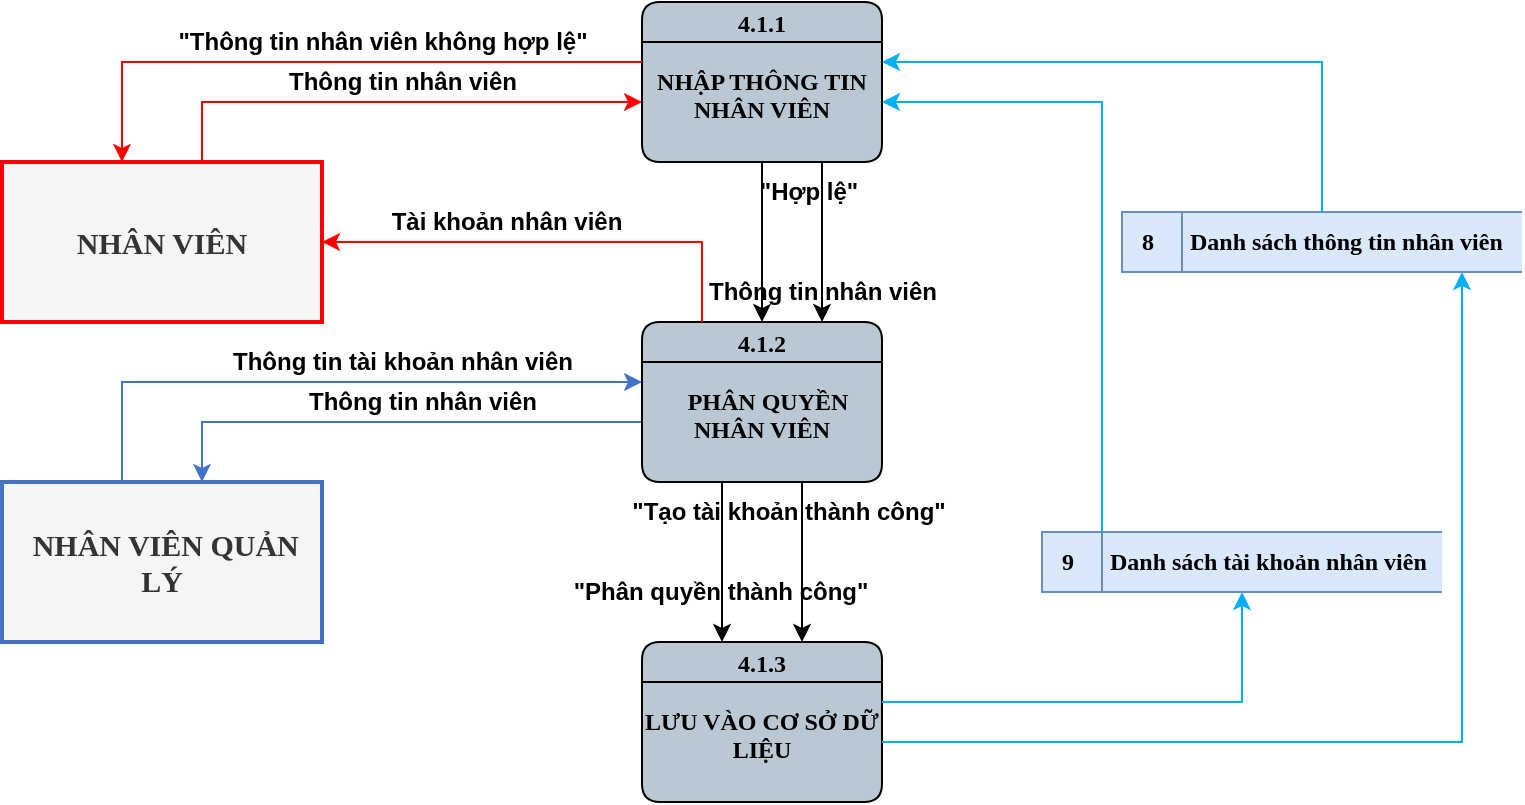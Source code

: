 <mxfile version="21.6.5" type="device" pages="4">
  <diagram name="4.1" id="0GqYgSECETZsc1vSDjG0">
    <mxGraphModel dx="1450" dy="671" grid="1" gridSize="10" guides="1" tooltips="1" connect="0" arrows="0" fold="1" page="0" pageScale="1" pageWidth="850" pageHeight="1100" math="0" shadow="0">
      <root>
        <mxCell id="0" />
        <mxCell id="1" parent="0" />
        <mxCell id="tPzn7yOaUopa4Tq6qF5q-1" value="4.1.1&#xa;&#xa;NHẬP THÔNG TIN NHÂN VIÊN" style="swimlane;fontStyle=1;childLayout=stackLayout;horizontal=1;startSize=20;fillColor=#bac8d3;horizontalStack=0;resizeParent=1;resizeParentMax=0;resizeLast=0;collapsible=0;marginBottom=0;swimlaneFillColor=#bac8d3;fontSize=12;whiteSpace=wrap;gradientColor=none;rounded=1;glass=0;verticalAlign=top;spacing=-1;fontFamily=Times New Roman;" parent="1" vertex="1">
          <mxGeometry x="80" y="40" width="120" height="80" as="geometry" />
        </mxCell>
        <mxCell id="tPzn7yOaUopa4Tq6qF5q-2" value="NHÂN VIÊN" style="html=1;dashed=0;whiteSpace=wrap;fontStyle=1;fillColor=#f5f5f5;strokeColor=#FF0000;fontColor=#333333;strokeWidth=2;fontFamily=Times New Roman;fontSize=15;" parent="1" vertex="1">
          <mxGeometry x="-240" y="120" width="160" height="80" as="geometry" />
        </mxCell>
        <mxCell id="tPzn7yOaUopa4Tq6qF5q-3" value="&amp;nbsp;NHÂN VIÊN QUẢN LÝ" style="html=1;dashed=0;whiteSpace=wrap;fontStyle=1;fillColor=#f5f5f5;fontColor=#333333;strokeColor=#4472C4;strokeWidth=2;fontFamily=Times New Roman;fontSize=15;" parent="1" vertex="1">
          <mxGeometry x="-240" y="280" width="160" height="80" as="geometry" />
        </mxCell>
        <mxCell id="tPzn7yOaUopa4Tq6qF5q-4" value="8&lt;span style=&quot;white-space: pre;&quot;&gt;&#x9;&lt;/span&gt;Danh sách thông tin nhân viên" style="html=1;dashed=0;whiteSpace=wrap;shape=mxgraph.dfd.dataStoreID;align=left;spacingLeft=8;points=[[0,0],[0.5,0],[1,0],[0,0.5],[1,0.5],[0,1],[0.5,1],[1,1]];fontSize=12;verticalAlign=middle;fillColor=#dae8fc;fontStyle=1;fontFamily=Times New Roman;strokeColor=#6c8ebf;" parent="1" vertex="1">
          <mxGeometry x="320" y="145" width="200" height="30" as="geometry" />
        </mxCell>
        <mxCell id="tPzn7yOaUopa4Tq6qF5q-5" value="9&lt;span style=&quot;white-space: pre;&quot;&gt;&#x9;&lt;/span&gt;Danh sách tài khoản nhân viên" style="html=1;dashed=0;whiteSpace=wrap;shape=mxgraph.dfd.dataStoreID;align=left;spacingLeft=8;points=[[0,0],[0.5,0],[1,0],[0,0.5],[1,0.5],[0,1],[0.5,1],[1,1]];fontSize=12;verticalAlign=middle;fillColor=#dae8fc;fontStyle=1;fontFamily=Times New Roman;strokeColor=#6c8ebf;" parent="1" vertex="1">
          <mxGeometry x="280" y="305" width="200" height="30" as="geometry" />
        </mxCell>
        <mxCell id="tPzn7yOaUopa4Tq6qF5q-6" value="" style="endArrow=classic;html=1;rounded=0;edgeStyle=orthogonalEdgeStyle;strokeColor=#FF0000;fontSize=15;jumpStyle=arc;fontFamily=Times New Roman;fontStyle=1" parent="1" source="tPzn7yOaUopa4Tq6qF5q-2" target="tPzn7yOaUopa4Tq6qF5q-1" edge="1">
          <mxGeometry width="50" height="50" relative="1" as="geometry">
            <mxPoint x="-150" y="60" as="sourcePoint" />
            <mxPoint x="10" y="60" as="targetPoint" />
            <Array as="points">
              <mxPoint x="-140" y="90" />
            </Array>
          </mxGeometry>
        </mxCell>
        <mxCell id="tPzn7yOaUopa4Tq6qF5q-7" value="" style="endArrow=classic;html=1;rounded=0;edgeStyle=orthogonalEdgeStyle;strokeColor=#4472C4;fontSize=15;jumpStyle=arc;fontFamily=Times New Roman;fontStyle=1;" parent="1" source="tPzn7yOaUopa4Tq6qF5q-11" target="tPzn7yOaUopa4Tq6qF5q-3" edge="1">
          <mxGeometry width="50" height="50" relative="1" as="geometry">
            <mxPoint x="-20" y="239.58" as="sourcePoint" />
            <mxPoint x="-180" y="239.58" as="targetPoint" />
            <Array as="points">
              <mxPoint x="-140" y="250" />
            </Array>
          </mxGeometry>
        </mxCell>
        <mxCell id="tPzn7yOaUopa4Tq6qF5q-8" value="" style="endArrow=classic;html=1;rounded=0;edgeStyle=orthogonalEdgeStyle;strokeColor=#00b0f0;fontSize=15;jumpStyle=arc;fontFamily=Times New Roman;fontStyle=1" parent="1" source="tPzn7yOaUopa4Tq6qF5q-4" target="tPzn7yOaUopa4Tq6qF5q-1" edge="1">
          <mxGeometry width="50" height="50" relative="1" as="geometry">
            <mxPoint x="430" y="79.58" as="sourcePoint" />
            <mxPoint x="270" y="79.58" as="targetPoint" />
            <Array as="points">
              <mxPoint x="420" y="70" />
            </Array>
          </mxGeometry>
        </mxCell>
        <mxCell id="tPzn7yOaUopa4Tq6qF5q-10" value="" style="endArrow=classic;html=1;rounded=0;edgeStyle=orthogonalEdgeStyle;strokeColor=#000000;fontSize=15;jumpStyle=arc;fontFamily=Times New Roman;fontStyle=1" parent="1" source="tPzn7yOaUopa4Tq6qF5q-1" target="tPzn7yOaUopa4Tq6qF5q-11" edge="1">
          <mxGeometry width="50" height="50" relative="1" as="geometry">
            <mxPoint x="40" y="159.58" as="sourcePoint" />
            <mxPoint x="200" y="159.58" as="targetPoint" />
            <Array as="points">
              <mxPoint x="170" y="170" />
              <mxPoint x="170" y="170" />
            </Array>
          </mxGeometry>
        </mxCell>
        <mxCell id="tPzn7yOaUopa4Tq6qF5q-11" value="4.1.2&#xa;&#xa;  PHÂN QUYỀN NHÂN VIÊN" style="swimlane;fontStyle=1;childLayout=stackLayout;horizontal=1;startSize=20;fillColor=#bac8d3;horizontalStack=0;resizeParent=1;resizeParentMax=0;resizeLast=0;collapsible=0;marginBottom=0;swimlaneFillColor=#bac8d3;fontSize=12;whiteSpace=wrap;gradientColor=none;rounded=1;glass=0;verticalAlign=top;spacing=-1;fontFamily=Times New Roman;" parent="1" vertex="1">
          <mxGeometry x="80" y="200" width="120" height="80" as="geometry" />
        </mxCell>
        <mxCell id="tPzn7yOaUopa4Tq6qF5q-12" value="4.1.3&#xa;&#xa;LƯU VÀO CƠ SỞ DỮ LIỆU" style="swimlane;fontStyle=1;childLayout=stackLayout;horizontal=1;startSize=20;fillColor=#bac8d3;horizontalStack=0;resizeParent=1;resizeParentMax=0;resizeLast=0;collapsible=0;marginBottom=0;swimlaneFillColor=#bac8d3;fontSize=12;whiteSpace=wrap;gradientColor=none;rounded=1;glass=0;verticalAlign=top;spacing=-1;fontFamily=Times New Roman;" parent="1" vertex="1">
          <mxGeometry x="80" y="360" width="120" height="80" as="geometry" />
        </mxCell>
        <mxCell id="tPzn7yOaUopa4Tq6qF5q-13" value="" style="endArrow=classic;html=1;rounded=0;edgeStyle=orthogonalEdgeStyle;strokeColor=#FF0000;fontSize=15;jumpStyle=arc;fontFamily=Times New Roman;fontStyle=1" parent="1" source="tPzn7yOaUopa4Tq6qF5q-1" target="tPzn7yOaUopa4Tq6qF5q-2" edge="1">
          <mxGeometry width="50" height="50" relative="1" as="geometry">
            <mxPoint x="40" y="80" as="sourcePoint" />
            <mxPoint x="-180" y="110" as="targetPoint" />
            <Array as="points">
              <mxPoint x="-180" y="70" />
            </Array>
          </mxGeometry>
        </mxCell>
        <mxCell id="tPzn7yOaUopa4Tq6qF5q-14" value="Thông tin nhân viên" style="text;html=1;align=center;verticalAlign=middle;resizable=0;points=[];autosize=1;strokeColor=none;fillColor=none;fontSize=12;fontStyle=1" parent="1" vertex="1">
          <mxGeometry x="-110" y="65" width="140" height="30" as="geometry" />
        </mxCell>
        <mxCell id="tPzn7yOaUopa4Tq6qF5q-15" value="&quot;Thông tin nhân viên không hợp lệ&quot;" style="text;html=1;align=center;verticalAlign=middle;resizable=0;points=[];autosize=1;strokeColor=none;fillColor=none;fontSize=12;fontStyle=1" parent="1" vertex="1">
          <mxGeometry x="-165" y="45" width="230" height="30" as="geometry" />
        </mxCell>
        <mxCell id="tPzn7yOaUopa4Tq6qF5q-16" value="" style="endArrow=classic;html=1;rounded=0;edgeStyle=orthogonalEdgeStyle;strokeColor=#000000;fontSize=15;jumpStyle=arc;fontFamily=Times New Roman;fontStyle=1" parent="1" source="tPzn7yOaUopa4Tq6qF5q-1" target="tPzn7yOaUopa4Tq6qF5q-11" edge="1">
          <mxGeometry width="50" height="50" relative="1" as="geometry">
            <mxPoint x="120" y="120" as="sourcePoint" />
            <mxPoint x="120" y="200" as="targetPoint" />
            <Array as="points">
              <mxPoint x="140" y="170" />
              <mxPoint x="140" y="170" />
            </Array>
          </mxGeometry>
        </mxCell>
        <mxCell id="tPzn7yOaUopa4Tq6qF5q-17" value="" style="endArrow=classic;html=1;rounded=0;edgeStyle=orthogonalEdgeStyle;strokeColor=#FF0000;fontSize=15;jumpStyle=arc;fontFamily=Times New Roman;fontStyle=1" parent="1" source="tPzn7yOaUopa4Tq6qF5q-11" target="tPzn7yOaUopa4Tq6qF5q-2" edge="1">
          <mxGeometry width="50" height="50" relative="1" as="geometry">
            <mxPoint x="150" y="160" as="sourcePoint" />
            <mxPoint x="-70" y="190" as="targetPoint" />
            <Array as="points">
              <mxPoint x="110" y="160" />
            </Array>
          </mxGeometry>
        </mxCell>
        <mxCell id="tPzn7yOaUopa4Tq6qF5q-18" value="&quot;Hợp lệ&quot;" style="text;html=1;align=center;verticalAlign=middle;resizable=0;points=[];autosize=1;strokeColor=none;fillColor=none;fontSize=12;fontStyle=1" parent="1" vertex="1">
          <mxGeometry x="128" y="120" width="70" height="30" as="geometry" />
        </mxCell>
        <mxCell id="tPzn7yOaUopa4Tq6qF5q-19" value="Thông tin nhân viên" style="text;html=1;align=center;verticalAlign=middle;resizable=0;points=[];autosize=1;strokeColor=none;fillColor=none;fontSize=12;fontStyle=1" parent="1" vertex="1">
          <mxGeometry x="100" y="170" width="140" height="30" as="geometry" />
        </mxCell>
        <mxCell id="tPzn7yOaUopa4Tq6qF5q-20" value="Tài khoản nhân viên" style="text;html=1;align=center;verticalAlign=middle;resizable=0;points=[];autosize=1;strokeColor=none;fillColor=none;fontSize=12;fontStyle=1" parent="1" vertex="1">
          <mxGeometry x="-58" y="135" width="140" height="30" as="geometry" />
        </mxCell>
        <mxCell id="tPzn7yOaUopa4Tq6qF5q-21" value="Thông tin nhân viên" style="text;html=1;align=center;verticalAlign=middle;resizable=0;points=[];autosize=1;strokeColor=none;fillColor=none;fontSize=12;fontStyle=1" parent="1" vertex="1">
          <mxGeometry x="-100" y="225" width="140" height="30" as="geometry" />
        </mxCell>
        <mxCell id="tPzn7yOaUopa4Tq6qF5q-22" value="" style="endArrow=classic;html=1;rounded=0;edgeStyle=orthogonalEdgeStyle;strokeColor=#4472C4;fontSize=15;jumpStyle=arc;fontFamily=Times New Roman;fontStyle=1;" parent="1" source="tPzn7yOaUopa4Tq6qF5q-3" target="tPzn7yOaUopa4Tq6qF5q-11" edge="1">
          <mxGeometry width="50" height="50" relative="1" as="geometry">
            <mxPoint x="-180" y="270" as="sourcePoint" />
            <mxPoint x="40" y="240" as="targetPoint" />
            <Array as="points">
              <mxPoint x="-180" y="230" />
            </Array>
          </mxGeometry>
        </mxCell>
        <mxCell id="tPzn7yOaUopa4Tq6qF5q-23" value="Thông tin tài khoản nhân viên" style="text;html=1;align=center;verticalAlign=middle;resizable=0;points=[];autosize=1;strokeColor=none;fillColor=none;fontSize=12;fontStyle=1" parent="1" vertex="1">
          <mxGeometry x="-135" y="205" width="190" height="30" as="geometry" />
        </mxCell>
        <mxCell id="tPzn7yOaUopa4Tq6qF5q-24" value="" style="endArrow=classic;html=1;rounded=0;edgeStyle=orthogonalEdgeStyle;strokeColor=#000000;fontSize=15;jumpStyle=arc;fontFamily=Times New Roman;fontStyle=1" parent="1" source="tPzn7yOaUopa4Tq6qF5q-11" target="tPzn7yOaUopa4Tq6qF5q-12" edge="1">
          <mxGeometry width="50" height="50" relative="1" as="geometry">
            <mxPoint x="162.58" y="290" as="sourcePoint" />
            <mxPoint x="162.58" y="370" as="targetPoint" />
            <Array as="points">
              <mxPoint x="160" y="320" />
              <mxPoint x="160" y="320" />
            </Array>
          </mxGeometry>
        </mxCell>
        <mxCell id="tPzn7yOaUopa4Tq6qF5q-25" value="" style="endArrow=classic;html=1;rounded=0;edgeStyle=orthogonalEdgeStyle;strokeColor=#000000;fontSize=15;jumpStyle=arc;fontFamily=Times New Roman;fontStyle=1" parent="1" source="tPzn7yOaUopa4Tq6qF5q-11" target="tPzn7yOaUopa4Tq6qF5q-12" edge="1">
          <mxGeometry width="50" height="50" relative="1" as="geometry">
            <mxPoint x="120" y="280" as="sourcePoint" />
            <mxPoint x="120" y="360" as="targetPoint" />
            <Array as="points">
              <mxPoint x="120" y="320" />
              <mxPoint x="120" y="320" />
            </Array>
          </mxGeometry>
        </mxCell>
        <mxCell id="tPzn7yOaUopa4Tq6qF5q-26" value="&quot;Tạo tài khoản thành công&quot;" style="text;html=1;align=center;verticalAlign=middle;resizable=0;points=[];autosize=1;strokeColor=none;fillColor=none;fontSize=12;fontStyle=1" parent="1" vertex="1">
          <mxGeometry x="63" y="280" width="180" height="30" as="geometry" />
        </mxCell>
        <mxCell id="tPzn7yOaUopa4Tq6qF5q-27" value="&quot;Phân quyền thành công&quot;" style="text;html=1;align=center;verticalAlign=middle;resizable=0;points=[];autosize=1;strokeColor=none;fillColor=none;fontSize=12;fontStyle=1" parent="1" vertex="1">
          <mxGeometry x="34" y="320" width="170" height="30" as="geometry" />
        </mxCell>
        <mxCell id="tPzn7yOaUopa4Tq6qF5q-28" value="" style="endArrow=classic;html=1;rounded=0;edgeStyle=orthogonalEdgeStyle;strokeColor=#00b0f0;fontSize=15;jumpStyle=arc;fontFamily=Times New Roman;fontStyle=1" parent="1" source="tPzn7yOaUopa4Tq6qF5q-5" target="tPzn7yOaUopa4Tq6qF5q-1" edge="1">
          <mxGeometry width="50" height="50" relative="1" as="geometry">
            <mxPoint x="430" y="155" as="sourcePoint" />
            <mxPoint x="210" y="90" as="targetPoint" />
            <Array as="points">
              <mxPoint x="310" y="90" />
            </Array>
          </mxGeometry>
        </mxCell>
        <mxCell id="tPzn7yOaUopa4Tq6qF5q-29" value="" style="endArrow=classic;html=1;rounded=0;edgeStyle=orthogonalEdgeStyle;strokeColor=#00b0f0;fontSize=15;jumpStyle=arc;fontFamily=Times New Roman;fontStyle=1" parent="1" source="tPzn7yOaUopa4Tq6qF5q-12" target="tPzn7yOaUopa4Tq6qF5q-5" edge="1">
          <mxGeometry width="50" height="50" relative="1" as="geometry">
            <mxPoint x="340" y="605" as="sourcePoint" />
            <mxPoint x="230" y="390" as="targetPoint" />
            <Array as="points">
              <mxPoint x="380" y="390" />
            </Array>
          </mxGeometry>
        </mxCell>
        <mxCell id="tPzn7yOaUopa4Tq6qF5q-30" value="" style="endArrow=classic;html=1;rounded=0;edgeStyle=orthogonalEdgeStyle;strokeColor=#00b0f0;fontSize=15;jumpStyle=arc;fontFamily=Times New Roman;fontStyle=1" parent="1" source="tPzn7yOaUopa4Tq6qF5q-12" target="tPzn7yOaUopa4Tq6qF5q-4" edge="1">
          <mxGeometry width="50" height="50" relative="1" as="geometry">
            <mxPoint x="210" y="400" as="sourcePoint" />
            <mxPoint x="390" y="345" as="targetPoint" />
            <Array as="points">
              <mxPoint x="490" y="410" />
            </Array>
          </mxGeometry>
        </mxCell>
      </root>
    </mxGraphModel>
  </diagram>
  <diagram id="m2SbqxdtbeR3ilzCDyhh" name="4.2">
    <mxGraphModel dx="1275" dy="559" grid="1" gridSize="10" guides="1" tooltips="1" connect="0" arrows="0" fold="1" page="0" pageScale="1" pageWidth="850" pageHeight="1100" math="0" shadow="0">
      <root>
        <mxCell id="0" />
        <mxCell id="1" parent="0" />
        <mxCell id="CXcGE4LGmdR_tq4qUQ1R-1" value="4.2.1&#xa;&#xa;TÌM KIẾM NHÂN VIÊN CẦN CHỈNH SỬA" style="swimlane;fontStyle=1;childLayout=stackLayout;horizontal=1;startSize=20;fillColor=#bac8d3;horizontalStack=0;resizeParent=1;resizeParentMax=0;resizeLast=0;collapsible=0;marginBottom=0;swimlaneFillColor=#bac8d3;fontSize=12;whiteSpace=wrap;gradientColor=none;rounded=1;glass=0;verticalAlign=top;spacing=-1;fontFamily=Times New Roman;" vertex="1" parent="1">
          <mxGeometry x="80" y="40" width="120" height="80" as="geometry" />
        </mxCell>
        <mxCell id="CXcGE4LGmdR_tq4qUQ1R-2" value="&amp;nbsp;NHÂN VIÊN QUẢN LÝ" style="html=1;dashed=0;whiteSpace=wrap;fontStyle=1;fillColor=#f5f5f5;fontColor=#333333;strokeColor=#4472C4;strokeWidth=2;fontFamily=Times New Roman;fontSize=15;" vertex="1" parent="1">
          <mxGeometry x="-240" y="120" width="160" height="80" as="geometry" />
        </mxCell>
        <mxCell id="CXcGE4LGmdR_tq4qUQ1R-3" value="8&lt;span style=&quot;white-space: pre;&quot;&gt;&#x9;&lt;/span&gt;Danh sách thông tin nhân viên" style="html=1;dashed=0;whiteSpace=wrap;shape=mxgraph.dfd.dataStoreID;align=left;spacingLeft=8;points=[[0,0],[0.5,0],[1,0],[0,0.5],[1,0.5],[0,1],[0.5,1],[1,1]];fontSize=12;verticalAlign=middle;fillColor=#dae8fc;fontStyle=1;fontFamily=Times New Roman;strokeColor=#6c8ebf;" vertex="1" parent="1">
          <mxGeometry x="320" y="65" width="200" height="30" as="geometry" />
        </mxCell>
        <mxCell id="CXcGE4LGmdR_tq4qUQ1R-4" value="9&lt;span style=&quot;white-space: pre;&quot;&gt;&#x9;&lt;/span&gt;Danh sách tài khoản nhân viên" style="html=1;dashed=0;whiteSpace=wrap;shape=mxgraph.dfd.dataStoreID;align=left;spacingLeft=8;points=[[0,0],[0.5,0],[1,0],[0,0.5],[1,0.5],[0,1],[0.5,1],[1,1]];fontSize=12;verticalAlign=middle;fillColor=#dae8fc;fontStyle=1;fontFamily=Times New Roman;strokeColor=#6c8ebf;" vertex="1" parent="1">
          <mxGeometry x="280" y="205" width="200" height="30" as="geometry" />
        </mxCell>
        <mxCell id="CXcGE4LGmdR_tq4qUQ1R-5" value="" style="endArrow=classic;html=1;rounded=0;edgeStyle=orthogonalEdgeStyle;strokeColor=#4472C4;fontSize=15;jumpStyle=arc;fontFamily=Times New Roman;fontStyle=1;" edge="1" parent="1" target="CXcGE4LGmdR_tq4qUQ1R-1" source="CXcGE4LGmdR_tq4qUQ1R-2">
          <mxGeometry width="50" height="50" relative="1" as="geometry">
            <mxPoint x="-150" y="110" as="sourcePoint" />
            <mxPoint x="70" y="80" as="targetPoint" />
            <Array as="points">
              <mxPoint x="-140" y="90" />
            </Array>
          </mxGeometry>
        </mxCell>
        <mxCell id="CXcGE4LGmdR_tq4qUQ1R-6" value="" style="endArrow=classic;html=1;rounded=0;edgeStyle=orthogonalEdgeStyle;strokeColor=#000000;fontSize=15;jumpStyle=arc;fontFamily=Times New Roman;fontStyle=1" edge="1" parent="1" source="CXcGE4LGmdR_tq4qUQ1R-1" target="CXcGE4LGmdR_tq4qUQ1R-9">
          <mxGeometry width="50" height="50" relative="1" as="geometry">
            <mxPoint x="150" y="130" as="sourcePoint" />
            <mxPoint x="150" y="210" as="targetPoint" />
            <Array as="points">
              <mxPoint x="160" y="160" />
              <mxPoint x="160" y="160" />
            </Array>
          </mxGeometry>
        </mxCell>
        <mxCell id="CXcGE4LGmdR_tq4qUQ1R-7" value="Thông tin tra cứu nhân viên" style="text;html=1;align=center;verticalAlign=middle;resizable=0;points=[];autosize=1;strokeColor=none;fillColor=none;fontSize=12;fontStyle=1" vertex="1" parent="1">
          <mxGeometry x="-120" y="65" width="180" height="30" as="geometry" />
        </mxCell>
        <mxCell id="CXcGE4LGmdR_tq4qUQ1R-8" value="" style="endArrow=classic;html=1;rounded=0;edgeStyle=orthogonalEdgeStyle;strokeColor=#00b0f0;fontSize=15;jumpStyle=arc;fontFamily=Times New Roman;fontStyle=1" edge="1" parent="1" source="CXcGE4LGmdR_tq4qUQ1R-3" target="CXcGE4LGmdR_tq4qUQ1R-1">
          <mxGeometry width="50" height="50" relative="1" as="geometry">
            <mxPoint x="340" y="280" as="sourcePoint" />
            <mxPoint x="230" y="65" as="targetPoint" />
            <Array as="points" />
          </mxGeometry>
        </mxCell>
        <mxCell id="CXcGE4LGmdR_tq4qUQ1R-9" value="4.2.2&#xa;&#xa;CẬP NHẬT THÔNG TIN NHÂN VIÊN" style="swimlane;fontStyle=1;childLayout=stackLayout;horizontal=1;startSize=20;fillColor=#bac8d3;horizontalStack=0;resizeParent=1;resizeParentMax=0;resizeLast=0;collapsible=0;marginBottom=0;swimlaneFillColor=#bac8d3;fontSize=12;whiteSpace=wrap;gradientColor=none;rounded=1;glass=0;verticalAlign=top;spacing=-1;fontFamily=Times New Roman;" vertex="1" parent="1">
          <mxGeometry x="80" y="200" width="120" height="80" as="geometry" />
        </mxCell>
        <mxCell id="CXcGE4LGmdR_tq4qUQ1R-11" value="" style="endArrow=classic;html=1;rounded=0;edgeStyle=orthogonalEdgeStyle;strokeColor=#000000;fontSize=15;jumpStyle=arc;fontFamily=Times New Roman;fontStyle=1" edge="1" parent="1" source="CXcGE4LGmdR_tq4qUQ1R-1" target="CXcGE4LGmdR_tq4qUQ1R-9">
          <mxGeometry width="50" height="50" relative="1" as="geometry">
            <mxPoint x="120" y="120" as="sourcePoint" />
            <mxPoint x="120" y="200" as="targetPoint" />
            <Array as="points">
              <mxPoint x="120" y="160" />
              <mxPoint x="120" y="160" />
            </Array>
          </mxGeometry>
        </mxCell>
        <mxCell id="CXcGE4LGmdR_tq4qUQ1R-12" value="" style="endArrow=classic;html=1;rounded=0;edgeStyle=orthogonalEdgeStyle;strokeColor=#4472C4;fontSize=15;jumpStyle=arc;fontFamily=Times New Roman;fontStyle=1;" edge="1" parent="1" source="CXcGE4LGmdR_tq4qUQ1R-1" target="CXcGE4LGmdR_tq4qUQ1R-2">
          <mxGeometry width="50" height="50" relative="1" as="geometry">
            <mxPoint x="40" y="80" as="sourcePoint" />
            <mxPoint x="-180" y="110" as="targetPoint" />
            <Array as="points">
              <mxPoint x="-180" y="70" />
            </Array>
          </mxGeometry>
        </mxCell>
        <mxCell id="CXcGE4LGmdR_tq4qUQ1R-13" value="&quot;Không tìm thấy&quot;" style="text;html=1;align=center;verticalAlign=middle;resizable=0;points=[];autosize=1;strokeColor=none;fillColor=none;fontSize=12;fontStyle=1" vertex="1" parent="1">
          <mxGeometry x="-110" y="45" width="120" height="30" as="geometry" />
        </mxCell>
        <mxCell id="CXcGE4LGmdR_tq4qUQ1R-14" value="&quot;Tìm thấy&quot;" style="text;html=1;align=center;verticalAlign=middle;resizable=0;points=[];autosize=1;strokeColor=none;fillColor=none;fontSize=12;fontStyle=1" vertex="1" parent="1">
          <mxGeometry x="122" y="120" width="80" height="30" as="geometry" />
        </mxCell>
        <mxCell id="CXcGE4LGmdR_tq4qUQ1R-15" value="Thông tin tra cứu nhân viên" style="text;html=1;align=center;verticalAlign=middle;resizable=0;points=[];autosize=1;strokeColor=none;fillColor=none;fontSize=12;fontStyle=1" vertex="1" parent="1">
          <mxGeometry x="34" y="170" width="180" height="30" as="geometry" />
        </mxCell>
        <mxCell id="CXcGE4LGmdR_tq4qUQ1R-16" value="" style="endArrow=classic;html=1;rounded=0;edgeStyle=orthogonalEdgeStyle;strokeColor=#4472C4;fontSize=15;jumpStyle=arc;fontFamily=Times New Roman;fontStyle=1;" edge="1" parent="1" source="CXcGE4LGmdR_tq4qUQ1R-2" target="CXcGE4LGmdR_tq4qUQ1R-9">
          <mxGeometry width="50" height="50" relative="1" as="geometry">
            <mxPoint x="-160" y="280" as="sourcePoint" />
            <mxPoint x="60" y="250" as="targetPoint" />
            <Array as="points">
              <mxPoint x="-140" y="230" />
            </Array>
          </mxGeometry>
        </mxCell>
        <mxCell id="CXcGE4LGmdR_tq4qUQ1R-17" value="" style="endArrow=classic;html=1;rounded=0;edgeStyle=orthogonalEdgeStyle;strokeColor=#4472C4;fontSize=15;jumpStyle=arc;fontFamily=Times New Roman;fontStyle=1;" edge="1" parent="1" source="CXcGE4LGmdR_tq4qUQ1R-9" target="CXcGE4LGmdR_tq4qUQ1R-2">
          <mxGeometry width="50" height="50" relative="1" as="geometry">
            <mxPoint x="90" y="240" as="sourcePoint" />
            <mxPoint x="-130" y="210" as="targetPoint" />
            <Array as="points">
              <mxPoint x="-180" y="250" />
            </Array>
          </mxGeometry>
        </mxCell>
        <mxCell id="CXcGE4LGmdR_tq4qUQ1R-18" value="Kết quả tra cứu nhân viên" style="text;html=1;align=center;verticalAlign=middle;resizable=0;points=[];autosize=1;strokeColor=none;fillColor=none;fontSize=12;fontStyle=1" vertex="1" parent="1">
          <mxGeometry x="-125" y="225" width="170" height="30" as="geometry" />
        </mxCell>
        <mxCell id="CXcGE4LGmdR_tq4qUQ1R-19" value="Thông tin mới của nhân viên" style="text;html=1;align=center;verticalAlign=middle;resizable=0;points=[];autosize=1;strokeColor=none;fillColor=none;fontSize=12;fontStyle=1" vertex="1" parent="1">
          <mxGeometry x="-130" y="205" width="190" height="30" as="geometry" />
        </mxCell>
        <mxCell id="CXcGE4LGmdR_tq4qUQ1R-20" value="" style="endArrow=classic;html=1;rounded=0;edgeStyle=orthogonalEdgeStyle;strokeColor=#00b0f0;fontSize=15;jumpStyle=arc;fontFamily=Times New Roman;fontStyle=1" edge="1" parent="1" source="CXcGE4LGmdR_tq4qUQ1R-4" target="CXcGE4LGmdR_tq4qUQ1R-1">
          <mxGeometry width="50" height="50" relative="1" as="geometry">
            <mxPoint x="330" y="90" as="sourcePoint" />
            <mxPoint x="210" y="90" as="targetPoint" />
            <Array as="points">
              <mxPoint x="380" y="100" />
            </Array>
          </mxGeometry>
        </mxCell>
        <mxCell id="CXcGE4LGmdR_tq4qUQ1R-21" value="" style="endArrow=classic;html=1;rounded=0;edgeStyle=orthogonalEdgeStyle;strokeColor=#00b0f0;fontSize=15;jumpStyle=arc;fontFamily=Times New Roman;fontStyle=1" edge="1" parent="1" source="CXcGE4LGmdR_tq4qUQ1R-4" target="CXcGE4LGmdR_tq4qUQ1R-9">
          <mxGeometry width="50" height="50" relative="1" as="geometry">
            <mxPoint x="330" y="239.66" as="sourcePoint" />
            <mxPoint x="210" y="239.66" as="targetPoint" />
            <Array as="points">
              <mxPoint x="240" y="210" />
              <mxPoint x="240" y="210" />
            </Array>
          </mxGeometry>
        </mxCell>
        <mxCell id="CXcGE4LGmdR_tq4qUQ1R-22" value="" style="endArrow=classic;html=1;rounded=0;edgeStyle=orthogonalEdgeStyle;strokeColor=#00b0f0;fontSize=15;jumpStyle=arc;fontFamily=Times New Roman;fontStyle=1" edge="1" parent="1" source="CXcGE4LGmdR_tq4qUQ1R-9" target="CXcGE4LGmdR_tq4qUQ1R-4">
          <mxGeometry width="50" height="50" relative="1" as="geometry">
            <mxPoint x="210" y="240" as="sourcePoint" />
            <mxPoint x="290" y="240" as="targetPoint" />
            <Array as="points">
              <mxPoint x="240" y="230" />
              <mxPoint x="240" y="230" />
            </Array>
          </mxGeometry>
        </mxCell>
        <mxCell id="CXcGE4LGmdR_tq4qUQ1R-23" value="" style="endArrow=classic;html=1;rounded=0;edgeStyle=orthogonalEdgeStyle;strokeColor=#00b0f0;fontSize=15;jumpStyle=arc;fontFamily=Times New Roman;fontStyle=1" edge="1" parent="1" source="CXcGE4LGmdR_tq4qUQ1R-9" target="CXcGE4LGmdR_tq4qUQ1R-3">
          <mxGeometry width="50" height="50" relative="1" as="geometry">
            <mxPoint x="250" y="270" as="sourcePoint" />
            <mxPoint x="330" y="270" as="targetPoint" />
            <Array as="points">
              <mxPoint x="490" y="250" />
            </Array>
          </mxGeometry>
        </mxCell>
        <mxCell id="CXcGE4LGmdR_tq4qUQ1R-24" value="" style="endArrow=classic;html=1;rounded=0;edgeStyle=orthogonalEdgeStyle;strokeColor=#00b0f0;fontSize=15;jumpStyle=arc;fontFamily=Times New Roman;fontStyle=1" edge="1" parent="1" source="CXcGE4LGmdR_tq4qUQ1R-3" target="CXcGE4LGmdR_tq4qUQ1R-9">
          <mxGeometry width="50" height="50" relative="1" as="geometry">
            <mxPoint x="500" y="105" as="sourcePoint" />
            <mxPoint x="210" y="260" as="targetPoint" />
            <Array as="points">
              <mxPoint x="510" y="270" />
            </Array>
          </mxGeometry>
        </mxCell>
      </root>
    </mxGraphModel>
  </diagram>
  <diagram id="zX0VW9crwosQ5ja-MrKP" name="4.3">
    <mxGraphModel dx="1450" dy="671" grid="1" gridSize="10" guides="1" tooltips="1" connect="0" arrows="0" fold="1" page="0" pageScale="1" pageWidth="850" pageHeight="1100" math="0" shadow="0">
      <root>
        <mxCell id="0" />
        <mxCell id="1" parent="0" />
        <mxCell id="wDMfF3KUNV2mzz2cF4fs-1" value="4.3.1&#xa;&#xa;TÌM KIẾM NHÂN VIÊN CẦN XÓA" style="swimlane;fontStyle=1;childLayout=stackLayout;horizontal=1;startSize=20;fillColor=#bac8d3;horizontalStack=0;resizeParent=1;resizeParentMax=0;resizeLast=0;collapsible=0;marginBottom=0;swimlaneFillColor=#bac8d3;fontSize=12;whiteSpace=wrap;gradientColor=none;rounded=1;glass=0;verticalAlign=top;spacing=-1;fontFamily=Times New Roman;" parent="1" vertex="1">
          <mxGeometry x="80" y="40" width="120" height="80" as="geometry" />
        </mxCell>
        <mxCell id="wDMfF3KUNV2mzz2cF4fs-2" value="&amp;nbsp;NHÂN VIÊN QUẢN LÝ" style="html=1;dashed=0;whiteSpace=wrap;fontStyle=1;fillColor=#f5f5f5;fontColor=#333333;strokeColor=#4472C4;strokeWidth=2;fontFamily=Times New Roman;fontSize=15;" parent="1" vertex="1">
          <mxGeometry x="-240" y="120" width="160" height="80" as="geometry" />
        </mxCell>
        <mxCell id="wDMfF3KUNV2mzz2cF4fs-3" value="8&lt;span style=&quot;white-space: pre;&quot;&gt;&#x9;&lt;/span&gt;Danh sách thông tin nhân viên" style="html=1;dashed=0;whiteSpace=wrap;shape=mxgraph.dfd.dataStoreID;align=left;spacingLeft=8;points=[[0,0],[0.5,0],[1,0],[0,0.5],[1,0.5],[0,1],[0.5,1],[1,1]];fontSize=12;verticalAlign=middle;fillColor=#dae8fc;fontStyle=1;fontFamily=Times New Roman;strokeColor=#6c8ebf;" parent="1" vertex="1">
          <mxGeometry x="320" y="65" width="200" height="30" as="geometry" />
        </mxCell>
        <mxCell id="wDMfF3KUNV2mzz2cF4fs-4" value="9&lt;span style=&quot;white-space: pre;&quot;&gt;&#x9;&lt;/span&gt;Danh sách tài khoản nhân viên" style="html=1;dashed=0;whiteSpace=wrap;shape=mxgraph.dfd.dataStoreID;align=left;spacingLeft=8;points=[[0,0],[0.5,0],[1,0],[0,0.5],[1,0.5],[0,1],[0.5,1],[1,1]];fontSize=12;verticalAlign=middle;fillColor=#dae8fc;fontStyle=1;fontFamily=Times New Roman;strokeColor=#6c8ebf;" parent="1" vertex="1">
          <mxGeometry x="280" y="205" width="200" height="30" as="geometry" />
        </mxCell>
        <mxCell id="wDMfF3KUNV2mzz2cF4fs-5" value="" style="endArrow=classic;html=1;rounded=0;edgeStyle=orthogonalEdgeStyle;strokeColor=#4472C4;fontSize=15;jumpStyle=arc;fontFamily=Times New Roman;fontStyle=1;" parent="1" source="wDMfF3KUNV2mzz2cF4fs-2" target="wDMfF3KUNV2mzz2cF4fs-1" edge="1">
          <mxGeometry width="50" height="50" relative="1" as="geometry">
            <mxPoint x="-150" y="110" as="sourcePoint" />
            <mxPoint x="70" y="80" as="targetPoint" />
            <Array as="points">
              <mxPoint x="-140" y="90" />
            </Array>
          </mxGeometry>
        </mxCell>
        <mxCell id="wDMfF3KUNV2mzz2cF4fs-6" value="" style="endArrow=classic;html=1;rounded=0;edgeStyle=orthogonalEdgeStyle;strokeColor=#000000;fontSize=15;jumpStyle=arc;fontFamily=Times New Roman;fontStyle=1" parent="1" source="wDMfF3KUNV2mzz2cF4fs-1" target="wDMfF3KUNV2mzz2cF4fs-9" edge="1">
          <mxGeometry width="50" height="50" relative="1" as="geometry">
            <mxPoint x="150" y="130" as="sourcePoint" />
            <mxPoint x="150" y="210" as="targetPoint" />
            <Array as="points">
              <mxPoint x="160" y="160" />
              <mxPoint x="160" y="160" />
            </Array>
          </mxGeometry>
        </mxCell>
        <mxCell id="wDMfF3KUNV2mzz2cF4fs-7" value="Thông tin tra cứu nhân viên" style="text;html=1;align=center;verticalAlign=middle;resizable=0;points=[];autosize=1;strokeColor=none;fillColor=none;fontSize=12;fontStyle=1" parent="1" vertex="1">
          <mxGeometry x="-120" y="65" width="180" height="30" as="geometry" />
        </mxCell>
        <mxCell id="wDMfF3KUNV2mzz2cF4fs-8" value="" style="endArrow=classic;html=1;rounded=0;edgeStyle=orthogonalEdgeStyle;strokeColor=#00b0f0;fontSize=15;jumpStyle=arc;fontFamily=Times New Roman;fontStyle=1" parent="1" source="wDMfF3KUNV2mzz2cF4fs-3" target="wDMfF3KUNV2mzz2cF4fs-1" edge="1">
          <mxGeometry width="50" height="50" relative="1" as="geometry">
            <mxPoint x="340" y="280" as="sourcePoint" />
            <mxPoint x="230" y="65" as="targetPoint" />
            <Array as="points" />
          </mxGeometry>
        </mxCell>
        <mxCell id="wDMfF3KUNV2mzz2cF4fs-9" value="4.3.2&#xa;&#xa;XÁC NHẬN XÓA NHÂN VIÊN" style="swimlane;fontStyle=1;childLayout=stackLayout;horizontal=1;startSize=20;fillColor=#bac8d3;horizontalStack=0;resizeParent=1;resizeParentMax=0;resizeLast=0;collapsible=0;marginBottom=0;swimlaneFillColor=#bac8d3;fontSize=12;whiteSpace=wrap;gradientColor=none;rounded=1;glass=0;verticalAlign=top;spacing=-1;fontFamily=Times New Roman;" parent="1" vertex="1">
          <mxGeometry x="80" y="200" width="120" height="80" as="geometry" />
        </mxCell>
        <mxCell id="wDMfF3KUNV2mzz2cF4fs-10" value="" style="endArrow=classic;html=1;rounded=0;edgeStyle=orthogonalEdgeStyle;strokeColor=#000000;fontSize=15;jumpStyle=arc;fontFamily=Times New Roman;fontStyle=1" parent="1" source="wDMfF3KUNV2mzz2cF4fs-1" target="wDMfF3KUNV2mzz2cF4fs-9" edge="1">
          <mxGeometry width="50" height="50" relative="1" as="geometry">
            <mxPoint x="120" y="120" as="sourcePoint" />
            <mxPoint x="120" y="200" as="targetPoint" />
            <Array as="points">
              <mxPoint x="120" y="160" />
              <mxPoint x="120" y="160" />
            </Array>
          </mxGeometry>
        </mxCell>
        <mxCell id="wDMfF3KUNV2mzz2cF4fs-11" value="" style="endArrow=classic;html=1;rounded=0;edgeStyle=orthogonalEdgeStyle;strokeColor=#4472C4;fontSize=15;jumpStyle=arc;fontFamily=Times New Roman;fontStyle=1;" parent="1" source="wDMfF3KUNV2mzz2cF4fs-1" target="wDMfF3KUNV2mzz2cF4fs-2" edge="1">
          <mxGeometry width="50" height="50" relative="1" as="geometry">
            <mxPoint x="40" y="80" as="sourcePoint" />
            <mxPoint x="-180" y="110" as="targetPoint" />
            <Array as="points">
              <mxPoint x="-180" y="70" />
            </Array>
          </mxGeometry>
        </mxCell>
        <mxCell id="wDMfF3KUNV2mzz2cF4fs-12" value="&quot;Không tìm thấy&quot;" style="text;html=1;align=center;verticalAlign=middle;resizable=0;points=[];autosize=1;strokeColor=none;fillColor=none;fontSize=12;fontStyle=1" parent="1" vertex="1">
          <mxGeometry x="-110" y="45" width="120" height="30" as="geometry" />
        </mxCell>
        <mxCell id="wDMfF3KUNV2mzz2cF4fs-13" value="&quot;Tìm thấy&quot;" style="text;html=1;align=center;verticalAlign=middle;resizable=0;points=[];autosize=1;strokeColor=none;fillColor=none;fontSize=12;fontStyle=1" parent="1" vertex="1">
          <mxGeometry x="122" y="120" width="80" height="30" as="geometry" />
        </mxCell>
        <mxCell id="wDMfF3KUNV2mzz2cF4fs-14" value="Thông tin tra cứu nhân viên" style="text;html=1;align=center;verticalAlign=middle;resizable=0;points=[];autosize=1;strokeColor=none;fillColor=none;fontSize=12;fontStyle=1" parent="1" vertex="1">
          <mxGeometry x="34" y="170" width="180" height="30" as="geometry" />
        </mxCell>
        <mxCell id="wDMfF3KUNV2mzz2cF4fs-15" value="" style="endArrow=classic;html=1;rounded=0;edgeStyle=orthogonalEdgeStyle;strokeColor=#4472C4;fontSize=15;jumpStyle=arc;fontFamily=Times New Roman;fontStyle=1;" parent="1" source="wDMfF3KUNV2mzz2cF4fs-2" target="wDMfF3KUNV2mzz2cF4fs-9" edge="1">
          <mxGeometry width="50" height="50" relative="1" as="geometry">
            <mxPoint x="-160" y="280" as="sourcePoint" />
            <mxPoint x="60" y="250" as="targetPoint" />
            <Array as="points">
              <mxPoint x="-140" y="230" />
            </Array>
          </mxGeometry>
        </mxCell>
        <mxCell id="wDMfF3KUNV2mzz2cF4fs-16" value="" style="endArrow=classic;html=1;rounded=0;edgeStyle=orthogonalEdgeStyle;strokeColor=#4472C4;fontSize=15;jumpStyle=arc;fontFamily=Times New Roman;fontStyle=1;" parent="1" source="wDMfF3KUNV2mzz2cF4fs-9" target="wDMfF3KUNV2mzz2cF4fs-2" edge="1">
          <mxGeometry width="50" height="50" relative="1" as="geometry">
            <mxPoint x="90" y="240" as="sourcePoint" />
            <mxPoint x="-130" y="210" as="targetPoint" />
            <Array as="points">
              <mxPoint x="-180" y="250" />
            </Array>
          </mxGeometry>
        </mxCell>
        <mxCell id="wDMfF3KUNV2mzz2cF4fs-17" value="Kết quả tra cứu nhân viên" style="text;html=1;align=center;verticalAlign=middle;resizable=0;points=[];autosize=1;strokeColor=none;fillColor=none;fontSize=12;fontStyle=1" parent="1" vertex="1">
          <mxGeometry x="-125" y="225" width="170" height="30" as="geometry" />
        </mxCell>
        <mxCell id="wDMfF3KUNV2mzz2cF4fs-18" value="Danh sách sau khi xóa" style="text;html=1;align=center;verticalAlign=middle;resizable=0;points=[];autosize=1;strokeColor=none;fillColor=none;fontSize=12;fontStyle=1" parent="1" vertex="1">
          <mxGeometry x="-110" y="205" width="150" height="30" as="geometry" />
        </mxCell>
        <mxCell id="wDMfF3KUNV2mzz2cF4fs-19" value="" style="endArrow=classic;html=1;rounded=0;edgeStyle=orthogonalEdgeStyle;strokeColor=#00b0f0;fontSize=15;jumpStyle=arc;fontFamily=Times New Roman;fontStyle=1" parent="1" source="wDMfF3KUNV2mzz2cF4fs-4" target="wDMfF3KUNV2mzz2cF4fs-1" edge="1">
          <mxGeometry width="50" height="50" relative="1" as="geometry">
            <mxPoint x="330" y="90" as="sourcePoint" />
            <mxPoint x="210" y="90" as="targetPoint" />
            <Array as="points">
              <mxPoint x="380" y="100" />
            </Array>
          </mxGeometry>
        </mxCell>
        <mxCell id="wDMfF3KUNV2mzz2cF4fs-20" value="" style="endArrow=classic;html=1;rounded=0;edgeStyle=orthogonalEdgeStyle;strokeColor=#00b0f0;fontSize=15;jumpStyle=arc;fontFamily=Times New Roman;fontStyle=1" parent="1" source="wDMfF3KUNV2mzz2cF4fs-4" target="wDMfF3KUNV2mzz2cF4fs-9" edge="1">
          <mxGeometry width="50" height="50" relative="1" as="geometry">
            <mxPoint x="330" y="239.66" as="sourcePoint" />
            <mxPoint x="210" y="239.66" as="targetPoint" />
            <Array as="points">
              <mxPoint x="240" y="210" />
              <mxPoint x="240" y="210" />
            </Array>
          </mxGeometry>
        </mxCell>
        <mxCell id="wDMfF3KUNV2mzz2cF4fs-21" value="" style="endArrow=classic;html=1;rounded=0;edgeStyle=orthogonalEdgeStyle;strokeColor=#00b0f0;fontSize=15;jumpStyle=arc;fontFamily=Times New Roman;fontStyle=1" parent="1" source="wDMfF3KUNV2mzz2cF4fs-9" target="wDMfF3KUNV2mzz2cF4fs-4" edge="1">
          <mxGeometry width="50" height="50" relative="1" as="geometry">
            <mxPoint x="210" y="240" as="sourcePoint" />
            <mxPoint x="290" y="240" as="targetPoint" />
            <Array as="points">
              <mxPoint x="240" y="230" />
              <mxPoint x="240" y="230" />
            </Array>
          </mxGeometry>
        </mxCell>
        <mxCell id="wDMfF3KUNV2mzz2cF4fs-22" value="" style="endArrow=classic;html=1;rounded=0;edgeStyle=orthogonalEdgeStyle;strokeColor=#00b0f0;fontSize=15;jumpStyle=arc;fontFamily=Times New Roman;fontStyle=1" parent="1" source="wDMfF3KUNV2mzz2cF4fs-9" target="wDMfF3KUNV2mzz2cF4fs-3" edge="1">
          <mxGeometry width="50" height="50" relative="1" as="geometry">
            <mxPoint x="250" y="270" as="sourcePoint" />
            <mxPoint x="330" y="270" as="targetPoint" />
            <Array as="points">
              <mxPoint x="490" y="250" />
            </Array>
          </mxGeometry>
        </mxCell>
        <mxCell id="wDMfF3KUNV2mzz2cF4fs-23" value="" style="endArrow=classic;html=1;rounded=0;edgeStyle=orthogonalEdgeStyle;strokeColor=#00b0f0;fontSize=15;jumpStyle=arc;fontFamily=Times New Roman;fontStyle=1" parent="1" source="wDMfF3KUNV2mzz2cF4fs-3" target="wDMfF3KUNV2mzz2cF4fs-9" edge="1">
          <mxGeometry width="50" height="50" relative="1" as="geometry">
            <mxPoint x="500" y="105" as="sourcePoint" />
            <mxPoint x="210" y="260" as="targetPoint" />
            <Array as="points">
              <mxPoint x="510" y="270" />
            </Array>
          </mxGeometry>
        </mxCell>
      </root>
    </mxGraphModel>
  </diagram>
  <diagram id="vUp1oOa5d2yNnSiKeDlT" name="4.4">
    <mxGraphModel dx="1050" dy="671" grid="1" gridSize="10" guides="1" tooltips="1" connect="0" arrows="0" fold="1" page="0" pageScale="1" pageWidth="850" pageHeight="1100" math="0" shadow="0">
      <root>
        <mxCell id="0" />
        <mxCell id="1" parent="0" />
        <mxCell id="nwXy11QjqLXuRvnafyem-1" value="4.4.1&#xa;&#xa;THIẾP LẬP LỊCH LÀM VIỆC" style="swimlane;fontStyle=1;childLayout=stackLayout;horizontal=1;startSize=20;fillColor=#bac8d3;horizontalStack=0;resizeParent=1;resizeParentMax=0;resizeLast=0;collapsible=0;marginBottom=0;swimlaneFillColor=#bac8d3;fontSize=12;whiteSpace=wrap;gradientColor=none;rounded=1;glass=0;verticalAlign=top;spacing=-1;fontFamily=Times New Roman;" parent="1" vertex="1">
          <mxGeometry x="480" y="320" width="120" height="80" as="geometry" />
        </mxCell>
        <mxCell id="nwXy11QjqLXuRvnafyem-2" value="&amp;nbsp;NHÂN VIÊN QUẢN LÝ" style="html=1;dashed=0;whiteSpace=wrap;fontStyle=1;fillColor=#f5f5f5;fontColor=#333333;strokeColor=#4472C4;strokeWidth=2;fontFamily=Times New Roman;fontSize=15;" parent="1" vertex="1">
          <mxGeometry x="160" y="560" width="160" height="80" as="geometry" />
        </mxCell>
        <mxCell id="nwXy11QjqLXuRvnafyem-3" value="17&lt;span style=&quot;white-space: pre;&quot;&gt;&#x9;&lt;/span&gt;Danh sách lịch làm việc" style="html=1;dashed=0;whiteSpace=wrap;shape=mxgraph.dfd.dataStoreID;align=left;spacingLeft=8;points=[[0,0],[0.5,0],[1,0],[0,0.5],[1,0.5],[0,1],[0.5,1],[1,1]];fontSize=12;verticalAlign=middle;fillColor=#dae8fc;fontStyle=1;labelBackgroundColor=none;fontFamily=Times New Roman;strokeColor=#6c8ebf;" parent="1" vertex="1">
          <mxGeometry x="720" y="585" width="180" height="30" as="geometry" />
        </mxCell>
        <mxCell id="nwXy11QjqLXuRvnafyem-4" value="" style="endArrow=classic;html=1;rounded=0;edgeStyle=orthogonalEdgeStyle;strokeColor=#4472C4;fontSize=15;jumpStyle=arc;fontFamily=Times New Roman;fontStyle=1;" parent="1" source="nwXy11QjqLXuRvnafyem-2" target="nwXy11QjqLXuRvnafyem-1" edge="1">
          <mxGeometry width="50" height="50" relative="1" as="geometry">
            <mxPoint x="180" y="420" as="sourcePoint" />
            <mxPoint x="400" y="490" as="targetPoint" />
            <Array as="points">
              <mxPoint x="240" y="380" />
            </Array>
          </mxGeometry>
        </mxCell>
        <mxCell id="nwXy11QjqLXuRvnafyem-5" value="Thông tin lịch làm việc của nhân viên" style="text;html=1;align=center;verticalAlign=middle;resizable=0;points=[];autosize=1;strokeColor=none;fillColor=none;fontSize=12;fontStyle=1" parent="1" vertex="1">
          <mxGeometry x="225" y="335" width="240" height="30" as="geometry" />
        </mxCell>
        <mxCell id="nwXy11QjqLXuRvnafyem-6" value="" style="endArrow=classic;html=1;rounded=0;edgeStyle=orthogonalEdgeStyle;strokeColor=#00b0f0;fontSize=15;jumpStyle=arc;fontFamily=Times New Roman;fontStyle=1" parent="1" source="nwXy11QjqLXuRvnafyem-1" target="nwXy11QjqLXuRvnafyem-3" edge="1">
          <mxGeometry width="50" height="50" relative="1" as="geometry">
            <mxPoint x="719" y="535" as="sourcePoint" />
            <mxPoint x="719" y="435" as="targetPoint" />
            <Array as="points">
              <mxPoint x="820" y="350" />
            </Array>
          </mxGeometry>
        </mxCell>
        <mxCell id="nwXy11QjqLXuRvnafyem-7" value="4.4.2&#xa;&#xa;CHỈNH SỦA LỊCH LÀM VIỆC" style="swimlane;fontStyle=1;childLayout=stackLayout;horizontal=1;startSize=20;fillColor=#bac8d3;horizontalStack=0;resizeParent=1;resizeParentMax=0;resizeLast=0;collapsible=0;marginBottom=0;swimlaneFillColor=#bac8d3;fontSize=12;whiteSpace=wrap;gradientColor=none;rounded=1;glass=0;verticalAlign=top;spacing=-1;fontFamily=Times New Roman;" parent="1" vertex="1">
          <mxGeometry x="480" y="480" width="120" height="80" as="geometry" />
        </mxCell>
        <mxCell id="nwXy11QjqLXuRvnafyem-8" value="4.4.4&#xa;&#xa;XEM LỊCH LÀM VIỆC" style="swimlane;fontStyle=1;childLayout=stackLayout;horizontal=1;startSize=20;fillColor=#bac8d3;horizontalStack=0;resizeParent=1;resizeParentMax=0;resizeLast=0;collapsible=0;marginBottom=0;swimlaneFillColor=#bac8d3;fontSize=12;whiteSpace=wrap;gradientColor=none;rounded=1;glass=0;verticalAlign=top;spacing=-1;fontFamily=Times New Roman;" parent="1" vertex="1">
          <mxGeometry x="480" y="800" width="120" height="80" as="geometry" />
        </mxCell>
        <mxCell id="nwXy11QjqLXuRvnafyem-9" value="4.4.3&#xa;&#xa; XÓA LỊCH LÀM VIỆC" style="swimlane;fontStyle=1;childLayout=stackLayout;horizontal=1;startSize=20;fillColor=#bac8d3;horizontalStack=0;resizeParent=1;resizeParentMax=0;resizeLast=0;collapsible=0;marginBottom=0;swimlaneFillColor=#bac8d3;fontSize=12;whiteSpace=wrap;gradientColor=none;rounded=1;glass=0;verticalAlign=top;spacing=-1;fontFamily=Times New Roman;" parent="1" vertex="1">
          <mxGeometry x="480" y="640" width="120" height="80" as="geometry" />
        </mxCell>
        <mxCell id="nwXy11QjqLXuRvnafyem-10" value="" style="endArrow=classic;html=1;rounded=0;edgeStyle=orthogonalEdgeStyle;strokeColor=#4472C4;fontSize=15;jumpStyle=arc;fontFamily=Times New Roman;fontStyle=1;" parent="1" source="nwXy11QjqLXuRvnafyem-2" target="nwXy11QjqLXuRvnafyem-1" edge="1">
          <mxGeometry width="50" height="50" relative="1" as="geometry">
            <mxPoint x="190" y="520" as="sourcePoint" />
            <mxPoint x="410" y="340" as="targetPoint" />
            <Array as="points">
              <mxPoint x="220" y="360" />
            </Array>
          </mxGeometry>
        </mxCell>
        <mxCell id="nwXy11QjqLXuRvnafyem-11" value="" style="endArrow=classic;html=1;rounded=0;edgeStyle=orthogonalEdgeStyle;strokeColor=#4472C4;fontSize=15;jumpStyle=arc;fontFamily=Times New Roman;fontStyle=1;" parent="1" source="nwXy11QjqLXuRvnafyem-1" target="nwXy11QjqLXuRvnafyem-2" edge="1">
          <mxGeometry width="50" height="50" relative="1" as="geometry">
            <mxPoint x="470" y="340" as="sourcePoint" />
            <mxPoint x="230" y="540" as="targetPoint" />
            <Array as="points">
              <mxPoint x="200" y="340" />
            </Array>
          </mxGeometry>
        </mxCell>
        <mxCell id="nwXy11QjqLXuRvnafyem-12" value="Thông tin tra cứu nhân viên" style="text;html=1;align=center;verticalAlign=middle;resizable=0;points=[];autosize=1;strokeColor=none;fillColor=none;fontSize=12;fontStyle=1" parent="1" vertex="1">
          <mxGeometry x="261" y="355" width="180" height="30" as="geometry" />
        </mxCell>
        <mxCell id="nwXy11QjqLXuRvnafyem-13" value="Kết quả tra cứu nhân viên" style="text;html=1;align=center;verticalAlign=middle;resizable=0;points=[];autosize=1;strokeColor=none;fillColor=none;fontSize=12;fontStyle=1" parent="1" vertex="1">
          <mxGeometry x="259" y="315" width="170" height="30" as="geometry" />
        </mxCell>
        <mxCell id="nwXy11QjqLXuRvnafyem-14" value="" style="endArrow=classic;html=1;rounded=0;edgeStyle=orthogonalEdgeStyle;strokeColor=#4472C4;fontSize=15;jumpStyle=arc;fontFamily=Times New Roman;fontStyle=1;" parent="1" source="nwXy11QjqLXuRvnafyem-7" target="nwXy11QjqLXuRvnafyem-2" edge="1">
          <mxGeometry width="50" height="50" relative="1" as="geometry">
            <mxPoint x="520" y="460" as="sourcePoint" />
            <mxPoint x="300" y="640" as="targetPoint" />
            <Array as="points">
              <mxPoint x="540" y="590" />
            </Array>
          </mxGeometry>
        </mxCell>
        <mxCell id="nwXy11QjqLXuRvnafyem-15" value="" style="endArrow=classic;html=1;rounded=0;edgeStyle=orthogonalEdgeStyle;strokeColor=#4472C4;fontSize=15;jumpStyle=arc;fontFamily=Times New Roman;fontStyle=1;" parent="1" source="nwXy11QjqLXuRvnafyem-2" target="nwXy11QjqLXuRvnafyem-7" edge="1">
          <mxGeometry width="50" height="50" relative="1" as="geometry">
            <mxPoint x="280" y="540" as="sourcePoint" />
            <mxPoint x="460" y="500" as="targetPoint" />
            <Array as="points">
              <mxPoint x="280" y="530" />
            </Array>
          </mxGeometry>
        </mxCell>
        <mxCell id="nwXy11QjqLXuRvnafyem-16" value="" style="endArrow=classic;html=1;rounded=0;edgeStyle=orthogonalEdgeStyle;strokeColor=#4472C4;fontSize=15;jumpStyle=arc;fontFamily=Times New Roman;fontStyle=1;" parent="1" source="nwXy11QjqLXuRvnafyem-2" target="nwXy11QjqLXuRvnafyem-7" edge="1">
          <mxGeometry width="50" height="50" relative="1" as="geometry">
            <mxPoint x="290" y="570" as="sourcePoint" />
            <mxPoint x="490" y="510" as="targetPoint" />
            <Array as="points">
              <mxPoint x="260" y="510" />
            </Array>
          </mxGeometry>
        </mxCell>
        <mxCell id="nwXy11QjqLXuRvnafyem-17" value="" style="endArrow=classic;html=1;rounded=0;edgeStyle=orthogonalEdgeStyle;strokeColor=#4472C4;fontSize=15;jumpStyle=arc;fontFamily=Times New Roman;fontStyle=1;" parent="1" source="nwXy11QjqLXuRvnafyem-9" target="nwXy11QjqLXuRvnafyem-2" edge="1">
          <mxGeometry width="50" height="50" relative="1" as="geometry">
            <mxPoint x="540" y="580" as="sourcePoint" />
            <mxPoint x="330" y="610" as="targetPoint" />
            <Array as="points">
              <mxPoint x="540" y="610" />
            </Array>
          </mxGeometry>
        </mxCell>
        <mxCell id="nwXy11QjqLXuRvnafyem-18" value="Thông tin tra cứu nhân viên" style="text;html=1;align=center;verticalAlign=middle;resizable=0;points=[];autosize=1;strokeColor=none;fillColor=none;fontSize=12;fontStyle=1" parent="1" vertex="1">
          <mxGeometry x="280" y="505" width="180" height="30" as="geometry" />
        </mxCell>
        <mxCell id="nwXy11QjqLXuRvnafyem-19" value="Kết quả tra cứu nhân viên" style="text;html=1;align=center;verticalAlign=middle;resizable=0;points=[];autosize=1;strokeColor=none;fillColor=none;fontSize=12;fontStyle=1" parent="1" vertex="1">
          <mxGeometry x="340" y="565" width="170" height="30" as="geometry" />
        </mxCell>
        <mxCell id="nwXy11QjqLXuRvnafyem-20" value="Thông tin lịch làm việc mới của nhân viên" style="text;html=1;align=center;verticalAlign=middle;resizable=0;points=[];autosize=1;strokeColor=none;fillColor=none;fontSize=12;fontStyle=1" parent="1" vertex="1">
          <mxGeometry x="225" y="485" width="260" height="30" as="geometry" />
        </mxCell>
        <mxCell id="nwXy11QjqLXuRvnafyem-21" value="Kết quả tra cứu nhân viên" style="text;html=1;align=center;verticalAlign=middle;resizable=0;points=[];autosize=1;strokeColor=none;fillColor=none;fontSize=12;fontStyle=1" parent="1" vertex="1">
          <mxGeometry x="340" y="585" width="170" height="30" as="geometry" />
        </mxCell>
        <mxCell id="nwXy11QjqLXuRvnafyem-22" value="" style="endArrow=classic;html=1;rounded=0;edgeStyle=orthogonalEdgeStyle;strokeColor=#4472C4;fontSize=15;jumpStyle=arc;fontFamily=Times New Roman;fontStyle=1;" parent="1" source="nwXy11QjqLXuRvnafyem-2" target="nwXy11QjqLXuRvnafyem-9" edge="1">
          <mxGeometry width="50" height="50" relative="1" as="geometry">
            <mxPoint x="280" y="630" as="sourcePoint" />
            <mxPoint x="480" y="670" as="targetPoint" />
            <Array as="points">
              <mxPoint x="280" y="670" />
            </Array>
          </mxGeometry>
        </mxCell>
        <mxCell id="nwXy11QjqLXuRvnafyem-23" value="" style="endArrow=classic;html=1;rounded=0;edgeStyle=orthogonalEdgeStyle;strokeColor=#4472C4;fontSize=15;jumpStyle=arc;fontFamily=Times New Roman;fontStyle=1;" parent="1" source="nwXy11QjqLXuRvnafyem-2" target="nwXy11QjqLXuRvnafyem-9" edge="1">
          <mxGeometry width="50" height="50" relative="1" as="geometry">
            <mxPoint x="290" y="640" as="sourcePoint" />
            <mxPoint x="490" y="680" as="targetPoint" />
            <Array as="points">
              <mxPoint x="260" y="690" />
            </Array>
          </mxGeometry>
        </mxCell>
        <mxCell id="nwXy11QjqLXuRvnafyem-24" value="Danh sách sau khi xóa" style="text;html=1;align=center;verticalAlign=middle;resizable=0;points=[];autosize=1;strokeColor=none;fillColor=none;fontSize=12;fontStyle=1" parent="1" vertex="1">
          <mxGeometry x="297" y="665" width="150" height="30" as="geometry" />
        </mxCell>
        <mxCell id="nwXy11QjqLXuRvnafyem-26" value="Thông tin tra cứu nhân viên" style="text;html=1;align=center;verticalAlign=middle;resizable=0;points=[];autosize=1;strokeColor=none;fillColor=none;fontSize=12;fontStyle=1" parent="1" vertex="1">
          <mxGeometry x="285" y="645" width="180" height="30" as="geometry" />
        </mxCell>
        <mxCell id="nwXy11QjqLXuRvnafyem-27" value="" style="endArrow=classic;html=1;rounded=0;edgeStyle=orthogonalEdgeStyle;strokeColor=#4472C4;fontSize=15;jumpStyle=arc;fontFamily=Times New Roman;fontStyle=1;" parent="1" source="nwXy11QjqLXuRvnafyem-2" target="nwXy11QjqLXuRvnafyem-8" edge="1">
          <mxGeometry width="50" height="50" relative="1" as="geometry">
            <mxPoint x="225" y="675" as="sourcePoint" />
            <mxPoint x="445" y="725" as="targetPoint" />
            <Array as="points">
              <mxPoint x="220" y="830" />
            </Array>
          </mxGeometry>
        </mxCell>
        <mxCell id="nwXy11QjqLXuRvnafyem-28" value="" style="endArrow=classic;html=1;rounded=0;edgeStyle=orthogonalEdgeStyle;strokeColor=#4472C4;fontSize=15;jumpStyle=arc;fontFamily=Times New Roman;fontStyle=1;" parent="1" source="nwXy11QjqLXuRvnafyem-8" target="nwXy11QjqLXuRvnafyem-2" edge="1">
          <mxGeometry width="50" height="50" relative="1" as="geometry">
            <mxPoint x="490" y="840" as="sourcePoint" />
            <mxPoint x="230" y="650" as="targetPoint" />
            <Array as="points">
              <mxPoint x="200" y="850" />
            </Array>
          </mxGeometry>
        </mxCell>
        <mxCell id="nwXy11QjqLXuRvnafyem-29" value="Kết quả tra cứu nhân viên" style="text;html=1;align=center;verticalAlign=middle;resizable=0;points=[];autosize=1;strokeColor=none;fillColor=none;fontSize=12;fontStyle=1" parent="1" vertex="1">
          <mxGeometry x="250" y="825" width="170" height="30" as="geometry" />
        </mxCell>
        <mxCell id="nwXy11QjqLXuRvnafyem-30" value="Thông tin tra cứu nhân viên" style="text;html=1;align=center;verticalAlign=middle;resizable=0;points=[];autosize=1;strokeColor=none;fillColor=none;fontSize=12;fontStyle=1" parent="1" vertex="1">
          <mxGeometry x="245" y="805" width="180" height="30" as="geometry" />
        </mxCell>
        <mxCell id="nwXy11QjqLXuRvnafyem-31" value="" style="endArrow=classic;html=1;rounded=0;edgeStyle=orthogonalEdgeStyle;strokeColor=#00b0f0;fontSize=15;jumpStyle=arc;fontFamily=Times New Roman;fontStyle=1" parent="1" source="nwXy11QjqLXuRvnafyem-3" target="nwXy11QjqLXuRvnafyem-1" edge="1">
          <mxGeometry width="50" height="50" relative="1" as="geometry">
            <mxPoint x="820" y="595" as="sourcePoint" />
            <mxPoint x="610" y="370" as="targetPoint" />
            <Array as="points">
              <mxPoint x="800" y="370" />
            </Array>
          </mxGeometry>
        </mxCell>
        <mxCell id="nwXy11QjqLXuRvnafyem-32" value="" style="endArrow=classic;html=1;rounded=0;edgeStyle=orthogonalEdgeStyle;strokeColor=#00b0f0;fontSize=15;jumpStyle=arc;fontFamily=Times New Roman;fontStyle=1" parent="1" source="nwXy11QjqLXuRvnafyem-3" target="nwXy11QjqLXuRvnafyem-7" edge="1">
          <mxGeometry width="50" height="50" relative="1" as="geometry">
            <mxPoint x="830" y="730" as="sourcePoint" />
            <mxPoint x="630" y="515" as="targetPoint" />
            <Array as="points">
              <mxPoint x="780" y="510" />
            </Array>
          </mxGeometry>
        </mxCell>
        <mxCell id="nwXy11QjqLXuRvnafyem-33" value="" style="endArrow=classic;html=1;rounded=0;edgeStyle=orthogonalEdgeStyle;strokeColor=#00b0f0;fontSize=15;jumpStyle=arc;fontFamily=Times New Roman;fontStyle=1" parent="1" source="nwXy11QjqLXuRvnafyem-7" target="nwXy11QjqLXuRvnafyem-3" edge="1">
          <mxGeometry width="50" height="50" relative="1" as="geometry">
            <mxPoint x="610" y="520" as="sourcePoint" />
            <mxPoint x="790" y="595" as="targetPoint" />
            <Array as="points">
              <mxPoint x="760" y="530" />
            </Array>
          </mxGeometry>
        </mxCell>
        <mxCell id="nwXy11QjqLXuRvnafyem-34" value="" style="endArrow=classic;html=1;rounded=0;edgeStyle=orthogonalEdgeStyle;strokeColor=#00b0f0;fontSize=15;jumpStyle=arc;fontFamily=Times New Roman;fontStyle=1" parent="1" source="nwXy11QjqLXuRvnafyem-9" target="nwXy11QjqLXuRvnafyem-3" edge="1">
          <mxGeometry width="50" height="50" relative="1" as="geometry">
            <mxPoint x="630" y="652.5" as="sourcePoint" />
            <mxPoint x="790" y="707.5" as="targetPoint" />
            <Array as="points">
              <mxPoint x="760" y="670" />
            </Array>
          </mxGeometry>
        </mxCell>
        <mxCell id="nwXy11QjqLXuRvnafyem-35" value="" style="endArrow=classic;html=1;rounded=0;edgeStyle=orthogonalEdgeStyle;strokeColor=#00b0f0;fontSize=15;jumpStyle=arc;fontFamily=Times New Roman;fontStyle=1" parent="1" source="nwXy11QjqLXuRvnafyem-3" target="nwXy11QjqLXuRvnafyem-9" edge="1">
          <mxGeometry width="50" height="50" relative="1" as="geometry">
            <mxPoint x="770" y="625" as="sourcePoint" />
            <mxPoint x="610" y="680" as="targetPoint" />
            <Array as="points">
              <mxPoint x="780" y="690" />
            </Array>
          </mxGeometry>
        </mxCell>
        <mxCell id="nwXy11QjqLXuRvnafyem-36" value="" style="endArrow=classic;html=1;rounded=0;edgeStyle=orthogonalEdgeStyle;strokeColor=#00b0f0;fontSize=15;jumpStyle=arc;fontFamily=Times New Roman;fontStyle=1" parent="1" source="nwXy11QjqLXuRvnafyem-3" target="nwXy11QjqLXuRvnafyem-8" edge="1">
          <mxGeometry width="50" height="50" relative="1" as="geometry">
            <mxPoint x="800" y="640" as="sourcePoint" />
            <mxPoint x="620" y="715" as="targetPoint" />
            <Array as="points">
              <mxPoint x="800" y="830" />
            </Array>
          </mxGeometry>
        </mxCell>
        <mxCell id="nwXy11QjqLXuRvnafyem-37" value="" style="endArrow=classic;html=1;rounded=0;edgeStyle=orthogonalEdgeStyle;strokeColor=#00b0f0;fontSize=15;jumpStyle=arc;fontFamily=Times New Roman;fontStyle=1" parent="1" source="nwXy11QjqLXuRvnafyem-8" target="nwXy11QjqLXuRvnafyem-3" edge="1">
          <mxGeometry width="50" height="50" relative="1" as="geometry">
            <mxPoint x="610" y="840" as="sourcePoint" />
            <mxPoint x="810" y="625" as="targetPoint" />
            <Array as="points">
              <mxPoint x="820" y="850" />
            </Array>
          </mxGeometry>
        </mxCell>
      </root>
    </mxGraphModel>
  </diagram>
</mxfile>
